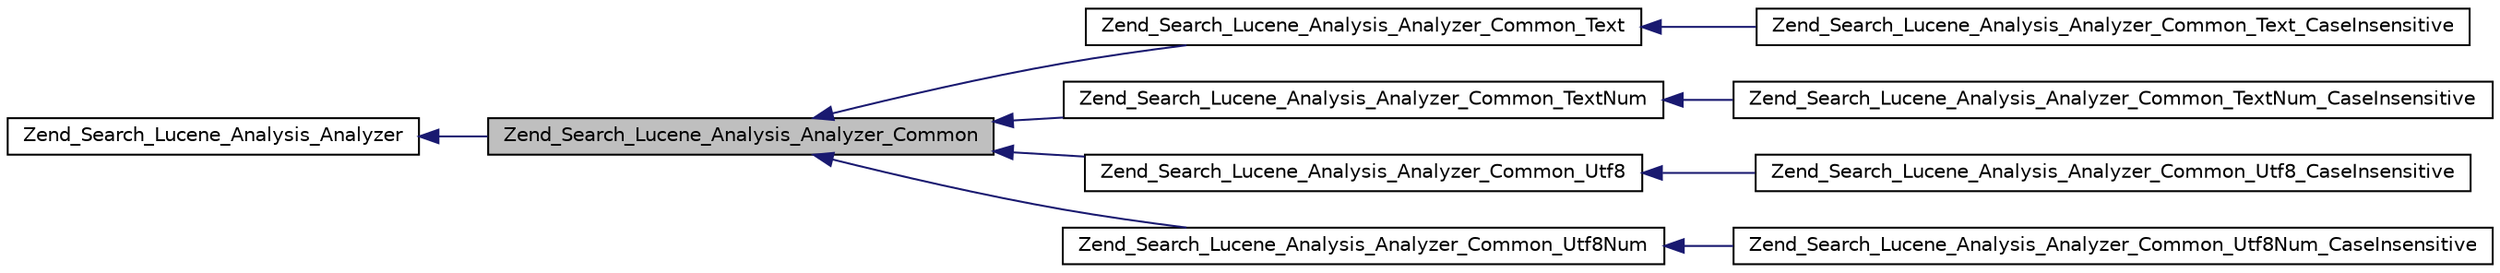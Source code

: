digraph G
{
  edge [fontname="Helvetica",fontsize="10",labelfontname="Helvetica",labelfontsize="10"];
  node [fontname="Helvetica",fontsize="10",shape=record];
  rankdir="LR";
  Node1 [label="Zend_Search_Lucene_Analysis_Analyzer_Common",height=0.2,width=0.4,color="black", fillcolor="grey75", style="filled" fontcolor="black"];
  Node2 -> Node1 [dir="back",color="midnightblue",fontsize="10",style="solid",fontname="Helvetica"];
  Node2 [label="Zend_Search_Lucene_Analysis_Analyzer",height=0.2,width=0.4,color="black", fillcolor="white", style="filled",URL="$class_zend___search___lucene___analysis___analyzer.html"];
  Node1 -> Node3 [dir="back",color="midnightblue",fontsize="10",style="solid",fontname="Helvetica"];
  Node3 [label="Zend_Search_Lucene_Analysis_Analyzer_Common_Text",height=0.2,width=0.4,color="black", fillcolor="white", style="filled",URL="$class_zend___search___lucene___analysis___analyzer___common___text.html"];
  Node3 -> Node4 [dir="back",color="midnightblue",fontsize="10",style="solid",fontname="Helvetica"];
  Node4 [label="Zend_Search_Lucene_Analysis_Analyzer_Common_Text_CaseInsensitive",height=0.2,width=0.4,color="black", fillcolor="white", style="filled",URL="$class_zend___search___lucene___analysis___analyzer___common___text___case_insensitive.html"];
  Node1 -> Node5 [dir="back",color="midnightblue",fontsize="10",style="solid",fontname="Helvetica"];
  Node5 [label="Zend_Search_Lucene_Analysis_Analyzer_Common_TextNum",height=0.2,width=0.4,color="black", fillcolor="white", style="filled",URL="$class_zend___search___lucene___analysis___analyzer___common___text_num.html"];
  Node5 -> Node6 [dir="back",color="midnightblue",fontsize="10",style="solid",fontname="Helvetica"];
  Node6 [label="Zend_Search_Lucene_Analysis_Analyzer_Common_TextNum_CaseInsensitive",height=0.2,width=0.4,color="black", fillcolor="white", style="filled",URL="$class_zend___search___lucene___analysis___analyzer___common___text_num___case_insensitive.html"];
  Node1 -> Node7 [dir="back",color="midnightblue",fontsize="10",style="solid",fontname="Helvetica"];
  Node7 [label="Zend_Search_Lucene_Analysis_Analyzer_Common_Utf8",height=0.2,width=0.4,color="black", fillcolor="white", style="filled",URL="$class_zend___search___lucene___analysis___analyzer___common___utf8.html"];
  Node7 -> Node8 [dir="back",color="midnightblue",fontsize="10",style="solid",fontname="Helvetica"];
  Node8 [label="Zend_Search_Lucene_Analysis_Analyzer_Common_Utf8_CaseInsensitive",height=0.2,width=0.4,color="black", fillcolor="white", style="filled",URL="$class_zend___search___lucene___analysis___analyzer___common___utf8___case_insensitive.html"];
  Node1 -> Node9 [dir="back",color="midnightblue",fontsize="10",style="solid",fontname="Helvetica"];
  Node9 [label="Zend_Search_Lucene_Analysis_Analyzer_Common_Utf8Num",height=0.2,width=0.4,color="black", fillcolor="white", style="filled",URL="$class_zend___search___lucene___analysis___analyzer___common___utf8_num.html"];
  Node9 -> Node10 [dir="back",color="midnightblue",fontsize="10",style="solid",fontname="Helvetica"];
  Node10 [label="Zend_Search_Lucene_Analysis_Analyzer_Common_Utf8Num_CaseInsensitive",height=0.2,width=0.4,color="black", fillcolor="white", style="filled",URL="$class_zend___search___lucene___analysis___analyzer___common___utf8_num___case_insensitive.html"];
}

